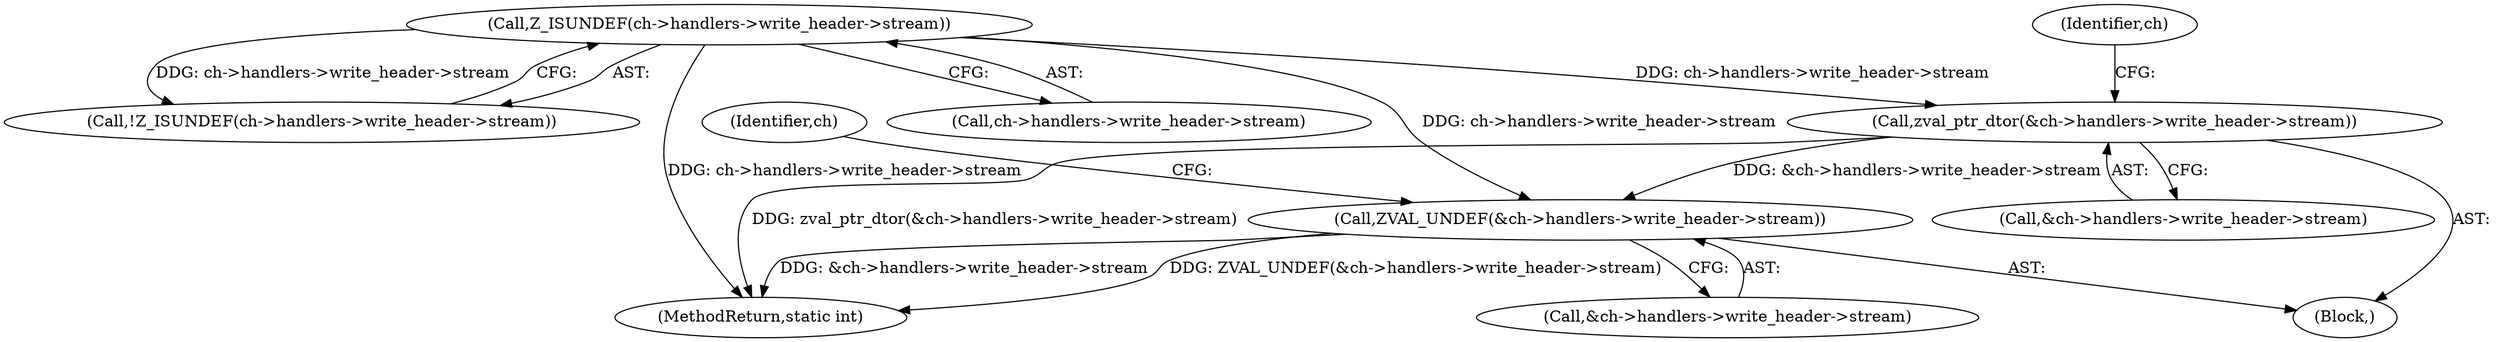 digraph "0_php_124fb22a13fafa3648e4e15b4f207c7096d8155e@pointer" {
"1000587" [label="(Call,ZVAL_UNDEF(&ch->handlers->write_header->stream))"];
"1000578" [label="(Call,zval_ptr_dtor(&ch->handlers->write_header->stream))"];
"1000569" [label="(Call,Z_ISUNDEF(ch->handlers->write_header->stream))"];
"1000587" [label="(Call,ZVAL_UNDEF(&ch->handlers->write_header->stream))"];
"1000592" [label="(Identifier,ch)"];
"1000577" [label="(Block,)"];
"1000568" [label="(Call,!Z_ISUNDEF(ch->handlers->write_header->stream))"];
"1000600" [label="(Identifier,ch)"];
"1000588" [label="(Call,&ch->handlers->write_header->stream)"];
"1000579" [label="(Call,&ch->handlers->write_header->stream)"];
"1000578" [label="(Call,zval_ptr_dtor(&ch->handlers->write_header->stream))"];
"1000570" [label="(Call,ch->handlers->write_header->stream)"];
"1000569" [label="(Call,Z_ISUNDEF(ch->handlers->write_header->stream))"];
"1001927" [label="(MethodReturn,static int)"];
"1000587" -> "1000577"  [label="AST: "];
"1000587" -> "1000588"  [label="CFG: "];
"1000588" -> "1000587"  [label="AST: "];
"1000600" -> "1000587"  [label="CFG: "];
"1000587" -> "1001927"  [label="DDG: &ch->handlers->write_header->stream"];
"1000587" -> "1001927"  [label="DDG: ZVAL_UNDEF(&ch->handlers->write_header->stream)"];
"1000578" -> "1000587"  [label="DDG: &ch->handlers->write_header->stream"];
"1000569" -> "1000587"  [label="DDG: ch->handlers->write_header->stream"];
"1000578" -> "1000577"  [label="AST: "];
"1000578" -> "1000579"  [label="CFG: "];
"1000579" -> "1000578"  [label="AST: "];
"1000592" -> "1000578"  [label="CFG: "];
"1000578" -> "1001927"  [label="DDG: zval_ptr_dtor(&ch->handlers->write_header->stream)"];
"1000569" -> "1000578"  [label="DDG: ch->handlers->write_header->stream"];
"1000569" -> "1000568"  [label="AST: "];
"1000569" -> "1000570"  [label="CFG: "];
"1000570" -> "1000569"  [label="AST: "];
"1000568" -> "1000569"  [label="CFG: "];
"1000569" -> "1001927"  [label="DDG: ch->handlers->write_header->stream"];
"1000569" -> "1000568"  [label="DDG: ch->handlers->write_header->stream"];
}
